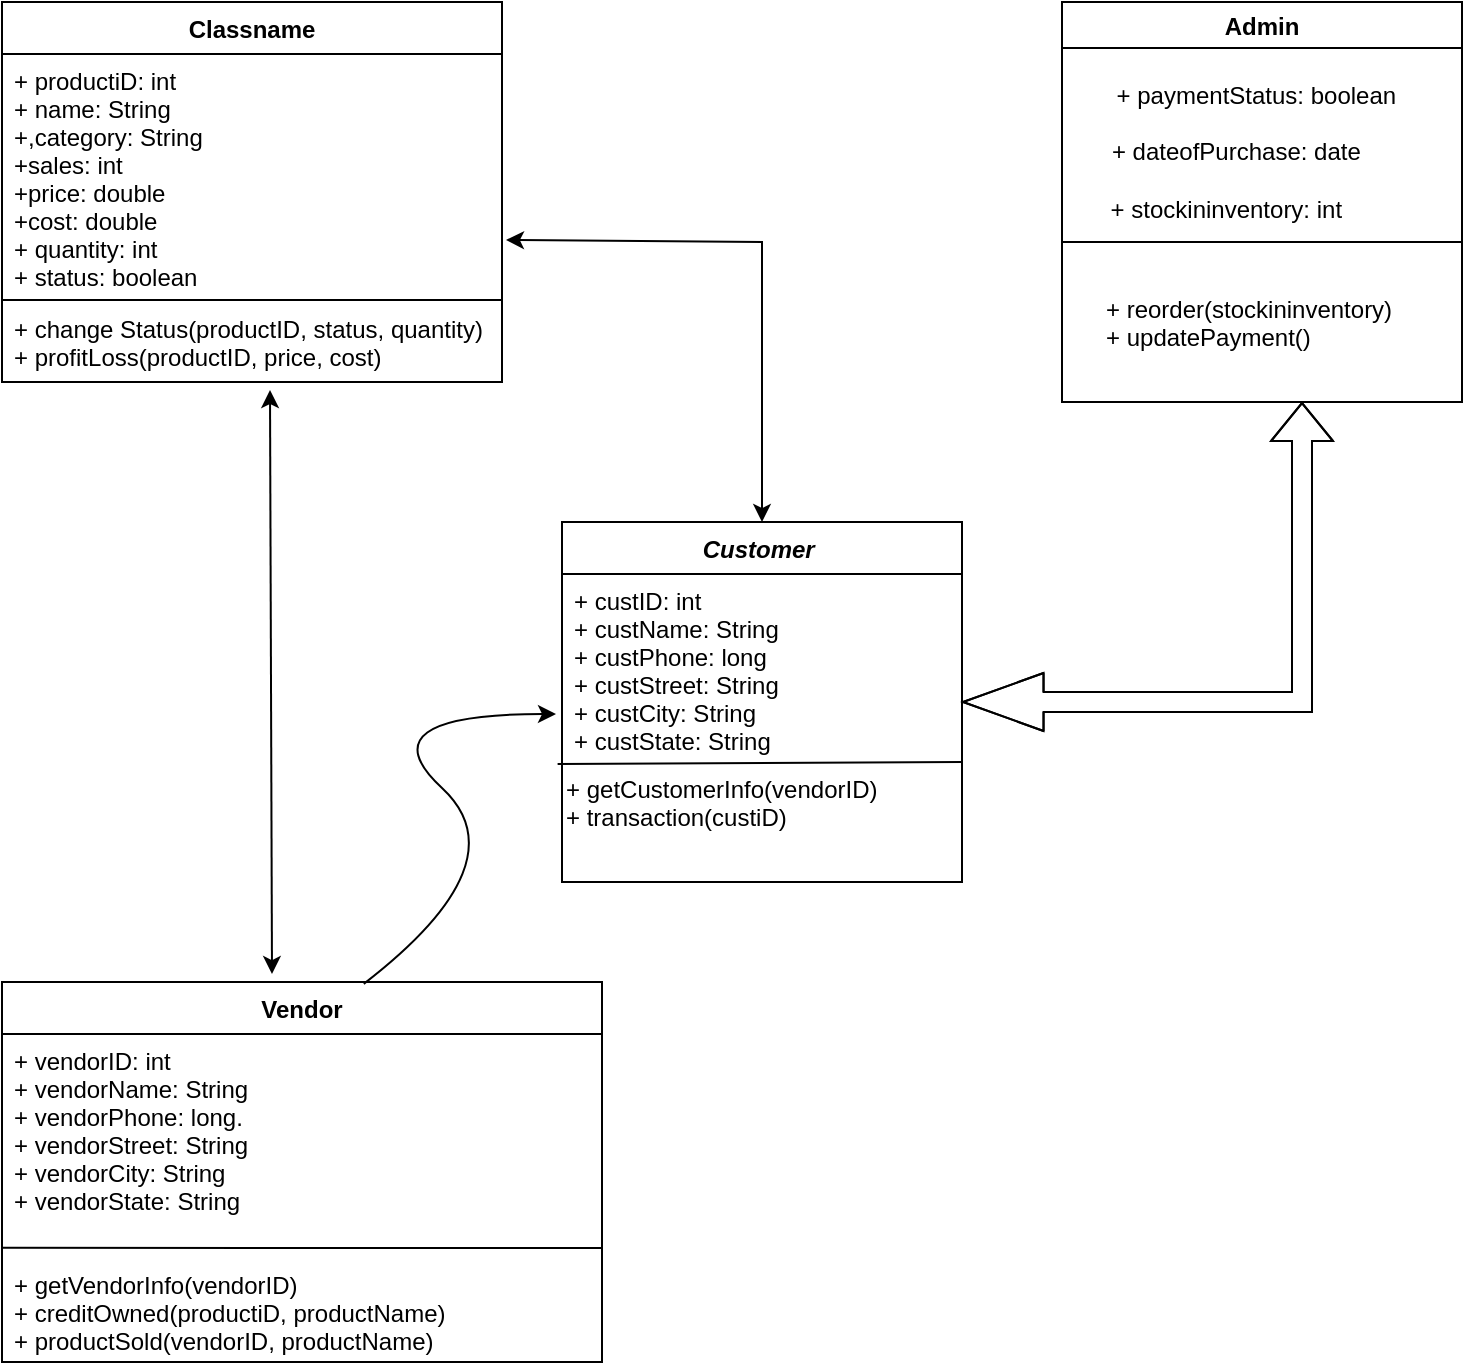<mxfile version="15.7.4" type="github">
  <diagram id="C5RBs43oDa-KdzZeNtuy" name="Page-1">
    <mxGraphModel dx="946" dy="589" grid="1" gridSize="10" guides="1" tooltips="1" connect="1" arrows="1" fold="1" page="1" pageScale="1" pageWidth="827" pageHeight="1169" math="0" shadow="0">
      <root>
        <mxCell id="WIyWlLk6GJQsqaUBKTNV-0" />
        <mxCell id="WIyWlLk6GJQsqaUBKTNV-1" parent="WIyWlLk6GJQsqaUBKTNV-0" />
        <mxCell id="zkfFHV4jXpPFQw0GAbJ--0" value="Customer " style="swimlane;fontStyle=3;align=center;verticalAlign=top;childLayout=stackLayout;horizontal=1;startSize=26;horizontalStack=0;resizeParent=1;resizeLast=0;collapsible=1;marginBottom=0;rounded=0;shadow=0;strokeWidth=1;" parent="WIyWlLk6GJQsqaUBKTNV-1" vertex="1">
          <mxGeometry x="300" y="340" width="200" height="180" as="geometry">
            <mxRectangle x="230" y="140" width="160" height="26" as="alternateBounds" />
          </mxGeometry>
        </mxCell>
        <mxCell id="zkfFHV4jXpPFQw0GAbJ--1" value="+ custID: int&#xa;+ custName: String&#xa;+ custPhone: long&#xa;+ custStreet: String&#xa;+ custCity: String&#xa;+ custState: String" style="text;align=left;verticalAlign=top;spacingLeft=4;spacingRight=4;overflow=hidden;rotatable=0;points=[[0,0.5],[1,0.5]];portConstraint=eastwest;" parent="zkfFHV4jXpPFQw0GAbJ--0" vertex="1">
          <mxGeometry y="26" width="200" height="94" as="geometry" />
        </mxCell>
        <mxCell id="f0JyawcrjxxwBRvFhbp1-1" value="+ getCustomerInfo(vendorID)&#xa;+ transaction(custiD)" style="text;whiteSpace=wrap;html=1;" vertex="1" parent="zkfFHV4jXpPFQw0GAbJ--0">
          <mxGeometry y="120" width="200" height="40" as="geometry" />
        </mxCell>
        <mxCell id="f0JyawcrjxxwBRvFhbp1-2" value="" style="endArrow=none;html=1;rounded=0;exitX=-0.011;exitY=1.011;exitDx=0;exitDy=0;entryX=1;entryY=0;entryDx=0;entryDy=0;exitPerimeter=0;" edge="1" parent="zkfFHV4jXpPFQw0GAbJ--0" source="zkfFHV4jXpPFQw0GAbJ--1" target="f0JyawcrjxxwBRvFhbp1-1">
          <mxGeometry width="50" height="50" relative="1" as="geometry">
            <mxPoint x="170" y="240" as="sourcePoint" />
            <mxPoint x="220" y="190" as="targetPoint" />
            <Array as="points" />
          </mxGeometry>
        </mxCell>
        <mxCell id="f0JyawcrjxxwBRvFhbp1-4" value="Admin" style="swimlane;" vertex="1" parent="WIyWlLk6GJQsqaUBKTNV-1">
          <mxGeometry x="550" y="80" width="200" height="200" as="geometry" />
        </mxCell>
        <mxCell id="f0JyawcrjxxwBRvFhbp1-7" value="&lt;div&gt;&amp;nbsp; &amp;nbsp; &amp;nbsp; &amp;nbsp; &amp;nbsp; + paymentStatus: boolean&lt;/div&gt;&lt;div&gt;&amp;nbsp;&lt;/div&gt;&lt;div&gt;&lt;span&gt;&amp;nbsp; &amp;nbsp; + dateofPurchase: date&lt;/span&gt;&lt;/div&gt;&lt;div&gt;&lt;span&gt;&lt;br&gt;&lt;/span&gt;&lt;/div&gt;&lt;div&gt;&lt;span&gt;&amp;nbsp;+ stockininventory: int&lt;/span&gt;&lt;/div&gt;" style="text;html=1;align=center;verticalAlign=middle;resizable=0;points=[];autosize=1;strokeColor=none;fillColor=none;" vertex="1" parent="f0JyawcrjxxwBRvFhbp1-4">
          <mxGeometry x="-15" y="35" width="190" height="80" as="geometry" />
        </mxCell>
        <mxCell id="f0JyawcrjxxwBRvFhbp1-8" value="+ reorder(stockininventory)&lt;br&gt;+ updatePayment()" style="text;whiteSpace=wrap;html=1;" vertex="1" parent="f0JyawcrjxxwBRvFhbp1-4">
          <mxGeometry x="20" y="140" width="170" height="40" as="geometry" />
        </mxCell>
        <mxCell id="f0JyawcrjxxwBRvFhbp1-5" value="" style="endArrow=none;html=1;rounded=0;" edge="1" parent="WIyWlLk6GJQsqaUBKTNV-1">
          <mxGeometry width="50" height="50" relative="1" as="geometry">
            <mxPoint x="750" y="200" as="sourcePoint" />
            <mxPoint x="550" y="200" as="targetPoint" />
          </mxGeometry>
        </mxCell>
        <mxCell id="f0JyawcrjxxwBRvFhbp1-6" value="" style="shape=flexArrow;endArrow=classic;startArrow=classic;html=1;rounded=0;startWidth=18;startSize=13.09;" edge="1" parent="WIyWlLk6GJQsqaUBKTNV-1">
          <mxGeometry width="100" height="100" relative="1" as="geometry">
            <mxPoint x="500" y="430" as="sourcePoint" />
            <mxPoint x="670" y="280" as="targetPoint" />
            <Array as="points">
              <mxPoint x="670" y="430" />
            </Array>
          </mxGeometry>
        </mxCell>
        <mxCell id="f0JyawcrjxxwBRvFhbp1-9" value="Classname" style="swimlane;fontStyle=1;align=center;verticalAlign=top;childLayout=stackLayout;horizontal=1;startSize=26;horizontalStack=0;resizeParent=1;resizeParentMax=0;resizeLast=0;collapsible=1;marginBottom=0;" vertex="1" parent="WIyWlLk6GJQsqaUBKTNV-1">
          <mxGeometry x="20" y="80" width="250" height="190" as="geometry" />
        </mxCell>
        <mxCell id="f0JyawcrjxxwBRvFhbp1-10" value="+ productiD: int&#xa;+ name: String&#xa;+,category: String&#xa;+sales: int&#xa;+price: double&#xa;+cost: double&#xa;+ quantity: int&#xa;+ status: boolean" style="text;strokeColor=none;fillColor=none;align=left;verticalAlign=top;spacingLeft=4;spacingRight=4;overflow=hidden;rotatable=0;points=[[0,0.5],[1,0.5]];portConstraint=eastwest;" vertex="1" parent="f0JyawcrjxxwBRvFhbp1-9">
          <mxGeometry y="26" width="250" height="124" as="geometry" />
        </mxCell>
        <mxCell id="f0JyawcrjxxwBRvFhbp1-12" value="+ change Status(productID, status, quantity)&#xa;+ profitLoss(productID, price, cost)" style="text;strokeColor=none;fillColor=none;align=left;verticalAlign=top;spacingLeft=4;spacingRight=4;overflow=hidden;rotatable=0;points=[[0,0.5],[1,0.5]];portConstraint=eastwest;" vertex="1" parent="f0JyawcrjxxwBRvFhbp1-9">
          <mxGeometry y="150" width="250" height="40" as="geometry" />
        </mxCell>
        <mxCell id="f0JyawcrjxxwBRvFhbp1-14" value="" style="endArrow=none;html=1;rounded=0;entryX=1;entryY=-0.025;entryDx=0;entryDy=0;entryPerimeter=0;" edge="1" parent="f0JyawcrjxxwBRvFhbp1-9" target="f0JyawcrjxxwBRvFhbp1-12">
          <mxGeometry width="50" height="50" relative="1" as="geometry">
            <mxPoint y="149" as="sourcePoint" />
            <mxPoint x="270" y="170" as="targetPoint" />
          </mxGeometry>
        </mxCell>
        <mxCell id="f0JyawcrjxxwBRvFhbp1-16" value="" style="endArrow=classic;startArrow=classic;html=1;rounded=0;entryX=1.008;entryY=0.75;entryDx=0;entryDy=0;exitX=0.5;exitY=0;exitDx=0;exitDy=0;entryPerimeter=0;" edge="1" parent="WIyWlLk6GJQsqaUBKTNV-1" source="zkfFHV4jXpPFQw0GAbJ--0" target="f0JyawcrjxxwBRvFhbp1-10">
          <mxGeometry width="50" height="50" relative="1" as="geometry">
            <mxPoint x="390" y="400" as="sourcePoint" />
            <mxPoint x="440" y="350" as="targetPoint" />
            <Array as="points">
              <mxPoint x="400" y="200" />
            </Array>
          </mxGeometry>
        </mxCell>
        <mxCell id="f0JyawcrjxxwBRvFhbp1-22" value="Vendor" style="swimlane;fontStyle=1;childLayout=stackLayout;horizontal=1;startSize=26;fillColor=none;horizontalStack=0;resizeParent=1;resizeParentMax=0;resizeLast=0;collapsible=1;marginBottom=0;" vertex="1" parent="WIyWlLk6GJQsqaUBKTNV-1">
          <mxGeometry x="20" y="570" width="300" height="190" as="geometry" />
        </mxCell>
        <mxCell id="f0JyawcrjxxwBRvFhbp1-23" value="+ vendorID: int&#xa;+ vendorName: String&#xa;+ vendorPhone: long.&#xa;+ vendorStreet: String&#xa;+ vendorCity: String&#xa;+ vendorState: String &#xa; &#xa;&#xa;+ getVendorInfo(vendorID)&#xa;+ creditOwned(productiD, productName)&#xa;+ productSold(vendorID, productName)" style="text;strokeColor=none;fillColor=none;align=left;verticalAlign=top;spacingLeft=4;spacingRight=4;overflow=hidden;rotatable=0;points=[[0,0.5],[1,0.5]];portConstraint=eastwest;" vertex="1" parent="f0JyawcrjxxwBRvFhbp1-22">
          <mxGeometry y="26" width="300" height="164" as="geometry" />
        </mxCell>
        <mxCell id="f0JyawcrjxxwBRvFhbp1-40" value="" style="endArrow=none;html=1;rounded=0;exitX=0;exitY=0.652;exitDx=0;exitDy=0;exitPerimeter=0;" edge="1" parent="f0JyawcrjxxwBRvFhbp1-22" source="f0JyawcrjxxwBRvFhbp1-23">
          <mxGeometry width="50" height="50" relative="1" as="geometry">
            <mxPoint x="370" y="10" as="sourcePoint" />
            <mxPoint x="300" y="133" as="targetPoint" />
          </mxGeometry>
        </mxCell>
        <mxCell id="f0JyawcrjxxwBRvFhbp1-41" value="" style="endArrow=classic;startArrow=classic;html=1;rounded=0;entryX=0.536;entryY=1.1;entryDx=0;entryDy=0;entryPerimeter=0;exitX=0.45;exitY=-0.021;exitDx=0;exitDy=0;exitPerimeter=0;" edge="1" parent="WIyWlLk6GJQsqaUBKTNV-1" source="f0JyawcrjxxwBRvFhbp1-22" target="f0JyawcrjxxwBRvFhbp1-12">
          <mxGeometry width="50" height="50" relative="1" as="geometry">
            <mxPoint x="390" y="550" as="sourcePoint" />
            <mxPoint x="190" y="350" as="targetPoint" />
          </mxGeometry>
        </mxCell>
        <mxCell id="f0JyawcrjxxwBRvFhbp1-42" value="" style="curved=1;endArrow=classic;html=1;rounded=0;entryX=-0.015;entryY=0.745;entryDx=0;entryDy=0;entryPerimeter=0;exitX=0.603;exitY=0.005;exitDx=0;exitDy=0;exitPerimeter=0;" edge="1" parent="WIyWlLk6GJQsqaUBKTNV-1" source="f0JyawcrjxxwBRvFhbp1-22" target="zkfFHV4jXpPFQw0GAbJ--1">
          <mxGeometry width="50" height="50" relative="1" as="geometry">
            <mxPoint x="200" y="530" as="sourcePoint" />
            <mxPoint x="440" y="520" as="targetPoint" />
            <Array as="points">
              <mxPoint x="280" y="510" />
              <mxPoint x="200" y="436" />
            </Array>
          </mxGeometry>
        </mxCell>
      </root>
    </mxGraphModel>
  </diagram>
</mxfile>
